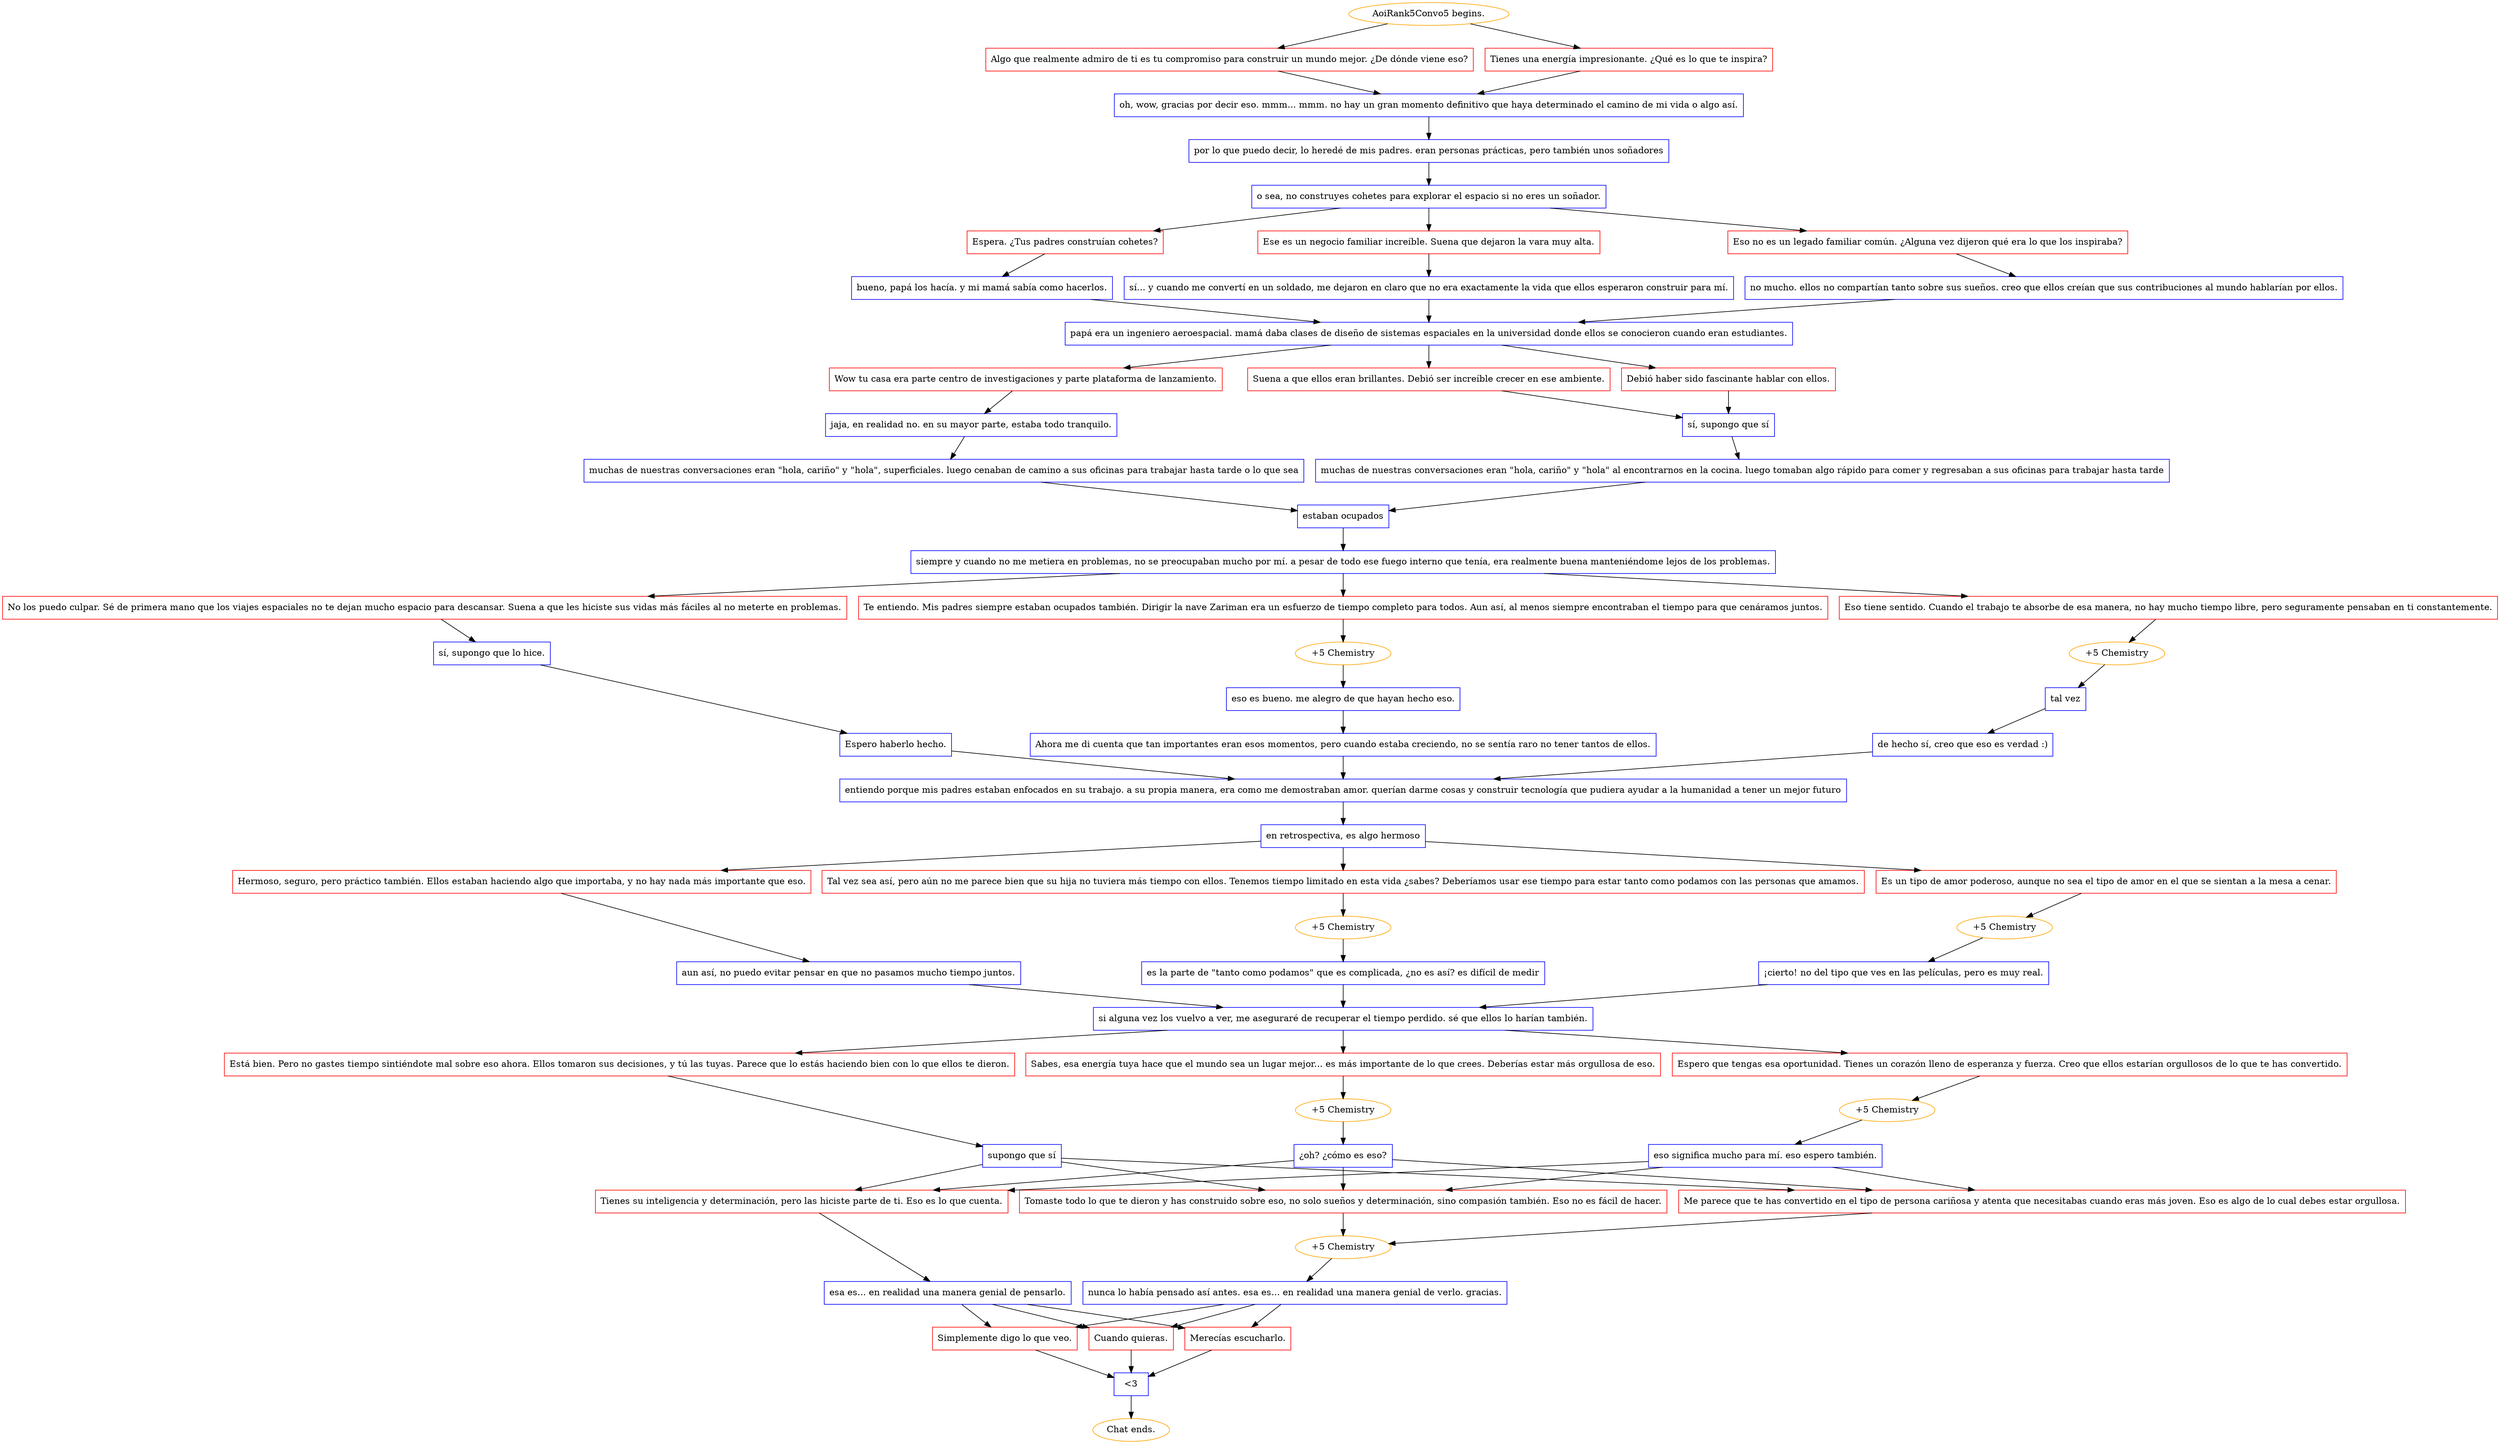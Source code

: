 digraph {
	"AoiRank5Convo5 begins." [color=orange];
		"AoiRank5Convo5 begins." -> j3471717426;
		"AoiRank5Convo5 begins." -> j4046135014;
	j3471717426 [label="Algo que realmente admiro de ti es tu compromiso para construir un mundo mejor. ¿De dónde viene eso?",shape=box,color=red];
		j3471717426 -> j2645397547;
	j4046135014 [label="Tienes una energía impresionante. ¿Qué es lo que te inspira?",shape=box,color=red];
		j4046135014 -> j2645397547;
	j2645397547 [label="oh, wow, gracias por decir eso. mmm... mmm. no hay un gran momento definitivo que haya determinado el camino de mi vida o algo así.",shape=box,color=blue];
		j2645397547 -> j862278695;
	j862278695 [label="por lo que puedo decir, lo heredé de mis padres. eran personas prácticas, pero también unos soñadores",shape=box,color=blue];
		j862278695 -> j1219510315;
	j1219510315 [label="o sea, no construyes cohetes para explorar el espacio si no eres un soñador.",shape=box,color=blue];
		j1219510315 -> j1856044912;
		j1219510315 -> j1943416212;
		j1219510315 -> j2561216204;
	j1856044912 [label="Espera. ¿Tus padres construían cohetes?",shape=box,color=red];
		j1856044912 -> j799833276;
	j1943416212 [label="Ese es un negocio familiar increíble. Suena que dejaron la vara muy alta.",shape=box,color=red];
		j1943416212 -> j3393553759;
	j2561216204 [label="Eso no es un legado familiar común. ¿Alguna vez dijeron qué era lo que los inspiraba?",shape=box,color=red];
		j2561216204 -> j2670442298;
	j799833276 [label="bueno, papá los hacía. y mi mamá sabía como hacerlos.",shape=box,color=blue];
		j799833276 -> j2714635932;
	j3393553759 [label="sí... y cuando me convertí en un soldado, me dejaron en claro que no era exactamente la vida que ellos esperaron construir para mí.",shape=box,color=blue];
		j3393553759 -> j2714635932;
	j2670442298 [label="no mucho. ellos no compartían tanto sobre sus sueños. creo que ellos creían que sus contribuciones al mundo hablarían por ellos.",shape=box,color=blue];
		j2670442298 -> j2714635932;
	j2714635932 [label="papá era un ingeniero aeroespacial. mamá daba clases de diseño de sistemas espaciales en la universidad donde ellos se conocieron cuando eran estudiantes.",shape=box,color=blue];
		j2714635932 -> j827196739;
		j2714635932 -> j650140375;
		j2714635932 -> j3165132966;
	j827196739 [label="Wow tu casa era parte centro de investigaciones y parte plataforma de lanzamiento.",shape=box,color=red];
		j827196739 -> j2171430638;
	j650140375 [label="Debió haber sido fascinante hablar con ellos.",shape=box,color=red];
		j650140375 -> j4112760172;
	j3165132966 [label="Suena a que ellos eran brillantes. Debió ser increíble crecer en ese ambiente.",shape=box,color=red];
		j3165132966 -> j4112760172;
	j2171430638 [label="jaja, en realidad no. en su mayor parte, estaba todo tranquilo.",shape=box,color=blue];
		j2171430638 -> j115305055;
	j4112760172 [label="sí, supongo que sí",shape=box,color=blue];
		j4112760172 -> j2146142958;
	j115305055 [label="muchas de nuestras conversaciones eran \"hola, cariño\" y \"hola\", superficiales. luego cenaban de camino a sus oficinas para trabajar hasta tarde o lo que sea",shape=box,color=blue];
		j115305055 -> j1469874965;
	j2146142958 [label="muchas de nuestras conversaciones eran \"hola, cariño\" y \"hola\" al encontrarnos en la cocina. luego tomaban algo rápido para comer y regresaban a sus oficinas para trabajar hasta tarde",shape=box,color=blue];
		j2146142958 -> j1469874965;
	j1469874965 [label="estaban ocupados",shape=box,color=blue];
		j1469874965 -> j3325006436;
	j3325006436 [label="siempre y cuando no me metiera en problemas, no se preocupaban mucho por mí. a pesar de todo ese fuego interno que tenía, era realmente buena manteniéndome lejos de los problemas.",shape=box,color=blue];
		j3325006436 -> j1745143049;
		j3325006436 -> j260243375;
		j3325006436 -> j1964290919;
	j1745143049 [label="Te entiendo. Mis padres siempre estaban ocupados también. Dirigir la nave Zariman era un esfuerzo de tiempo completo para todos. Aun así, al menos siempre encontraban el tiempo para que cenáramos juntos.",shape=box,color=red];
		j1745143049 -> j1309029553;
	j260243375 [label="Eso tiene sentido. Cuando el trabajo te absorbe de esa manera, no hay mucho tiempo libre, pero seguramente pensaban en ti constantemente.",shape=box,color=red];
		j260243375 -> j2826605694;
	j1964290919 [label="No los puedo culpar. Sé de primera mano que los viajes espaciales no te dejan mucho espacio para descansar. Suena a que les hiciste sus vidas más fáciles al no meterte en problemas.",shape=box,color=red];
		j1964290919 -> j429235913;
	j1309029553 [label="+5 Chemistry",color=orange];
		j1309029553 -> j4066308487;
	j2826605694 [label="+5 Chemistry",color=orange];
		j2826605694 -> j771038478;
	j429235913 [label="sí, supongo que lo hice.",shape=box,color=blue];
		j429235913 -> j3217482406;
	j4066308487 [label="eso es bueno. me alegro de que hayan hecho eso.",shape=box,color=blue];
		j4066308487 -> j3029516016;
	j771038478 [label="tal vez",shape=box,color=blue];
		j771038478 -> j1067973157;
	j3217482406 [label="Espero haberlo hecho.",shape=box,color=blue];
		j3217482406 -> j473548779;
	j3029516016 [label="Ahora me di cuenta que tan importantes eran esos momentos, pero cuando estaba creciendo, no se sentía raro no tener tantos de ellos.",shape=box,color=blue];
		j3029516016 -> j473548779;
	j1067973157 [label="de hecho sí, creo que eso es verdad :)",shape=box,color=blue];
		j1067973157 -> j473548779;
	j473548779 [label="entiendo porque mis padres estaban enfocados en su trabajo. a su propia manera, era como me demostraban amor. querían darme cosas y construir tecnología que pudiera ayudar a la humanidad a tener un mejor futuro",shape=box,color=blue];
		j473548779 -> j1283912337;
	j1283912337 [label="en retrospectiva, es algo hermoso",shape=box,color=blue];
		j1283912337 -> j2662326244;
		j1283912337 -> j814833604;
		j1283912337 -> j302820456;
	j2662326244 [label="Tal vez sea así, pero aún no me parece bien que su hija no tuviera más tiempo con ellos. Tenemos tiempo limitado en esta vida ¿sabes? Deberíamos usar ese tiempo para estar tanto como podamos con las personas que amamos.",shape=box,color=red];
		j2662326244 -> j1985550674;
	j814833604 [label="Hermoso, seguro, pero práctico también. Ellos estaban haciendo algo que importaba, y no hay nada más importante que eso.",shape=box,color=red];
		j814833604 -> j3190090371;
	j302820456 [label="Es un tipo de amor poderoso, aunque no sea el tipo de amor en el que se sientan a la mesa a cenar.",shape=box,color=red];
		j302820456 -> j2708351222;
	j1985550674 [label="+5 Chemistry",color=orange];
		j1985550674 -> j1832215638;
	j3190090371 [label="aun así, no puedo evitar pensar en que no pasamos mucho tiempo juntos.",shape=box,color=blue];
		j3190090371 -> j672418077;
	j2708351222 [label="+5 Chemistry",color=orange];
		j2708351222 -> j2801334367;
	j1832215638 [label="es la parte de \"tanto como podamos\" que es complicada, ¿no es así? es difícil de medir",shape=box,color=blue];
		j1832215638 -> j672418077;
	j672418077 [label="si alguna vez los vuelvo a ver, me aseguraré de recuperar el tiempo perdido. sé que ellos lo harían también.",shape=box,color=blue];
		j672418077 -> j2114807290;
		j672418077 -> j2366665372;
		j672418077 -> j1345163530;
	j2801334367 [label="¡cierto! no del tipo que ves en las películas, pero es muy real.",shape=box,color=blue];
		j2801334367 -> j672418077;
	j2114807290 [label="Está bien. Pero no gastes tiempo sintiéndote mal sobre eso ahora. Ellos tomaron sus decisiones, y tú las tuyas. Parece que lo estás haciendo bien con lo que ellos te dieron.",shape=box,color=red];
		j2114807290 -> j4128819774;
	j2366665372 [label="Sabes, esa energía tuya hace que el mundo sea un lugar mejor... es más importante de lo que crees. Deberías estar más orgullosa de eso.",shape=box,color=red];
		j2366665372 -> j3134712700;
	j1345163530 [label="Espero que tengas esa oportunidad. Tienes un corazón lleno de esperanza y fuerza. Creo que ellos estarían orgullosos de lo que te has convertido.",shape=box,color=red];
		j1345163530 -> j1013288851;
	j4128819774 [label="supongo que sí",shape=box,color=blue];
		j4128819774 -> j1310253063;
		j4128819774 -> j412085945;
		j4128819774 -> j2678924073;
	j3134712700 [label="+5 Chemistry",color=orange];
		j3134712700 -> j1644719459;
	j1013288851 [label="+5 Chemistry",color=orange];
		j1013288851 -> j2662633759;
	j1310253063 [label="Tienes su inteligencia y determinación, pero las hiciste parte de ti. Eso es lo que cuenta.",shape=box,color=red];
		j1310253063 -> j2899316497;
	j412085945 [label="Me parece que te has convertido en el tipo de persona cariñosa y atenta que necesitabas cuando eras más joven. Eso es algo de lo cual debes estar orgullosa.",shape=box,color=red];
		j412085945 -> j533861304;
	j2678924073 [label="Tomaste todo lo que te dieron y has construido sobre eso, no solo sueños y determinación, sino compasión también. Eso no es fácil de hacer.",shape=box,color=red];
		j2678924073 -> j533861304;
	j1644719459 [label="¿oh? ¿cómo es eso?",shape=box,color=blue];
		j1644719459 -> j1310253063;
		j1644719459 -> j412085945;
		j1644719459 -> j2678924073;
	j2662633759 [label="eso significa mucho para mí. eso espero también.",shape=box,color=blue];
		j2662633759 -> j1310253063;
		j2662633759 -> j412085945;
		j2662633759 -> j2678924073;
	j2899316497 [label="esa es... en realidad una manera genial de pensarlo.",shape=box,color=blue];
		j2899316497 -> j3322637086;
		j2899316497 -> j142434132;
		j2899316497 -> j2424164854;
	j533861304 [label="+5 Chemistry",color=orange];
		j533861304 -> j2361753859;
	j3322637086 [label="Simplemente digo lo que veo.",shape=box,color=red];
		j3322637086 -> j1841680728;
	j142434132 [label="Cuando quieras.",shape=box,color=red];
		j142434132 -> j1841680728;
	j2424164854 [label="Merecías escucharlo.",shape=box,color=red];
		j2424164854 -> j1841680728;
	j2361753859 [label="nunca lo había pensado así antes. esa es... en realidad una manera genial de verlo. gracias.",shape=box,color=blue];
		j2361753859 -> j3322637086;
		j2361753859 -> j142434132;
		j2361753859 -> j2424164854;
	j1841680728 [label="<3",shape=box,color=blue];
		j1841680728 -> "Chat ends.";
	"Chat ends." [color=orange];
}